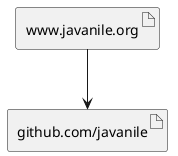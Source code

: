 @startuml

artifact "www.javanile.org"
artifact "github.com/javanile"

[www.javanile.org] --> [github.com/javanile]

@enduml
